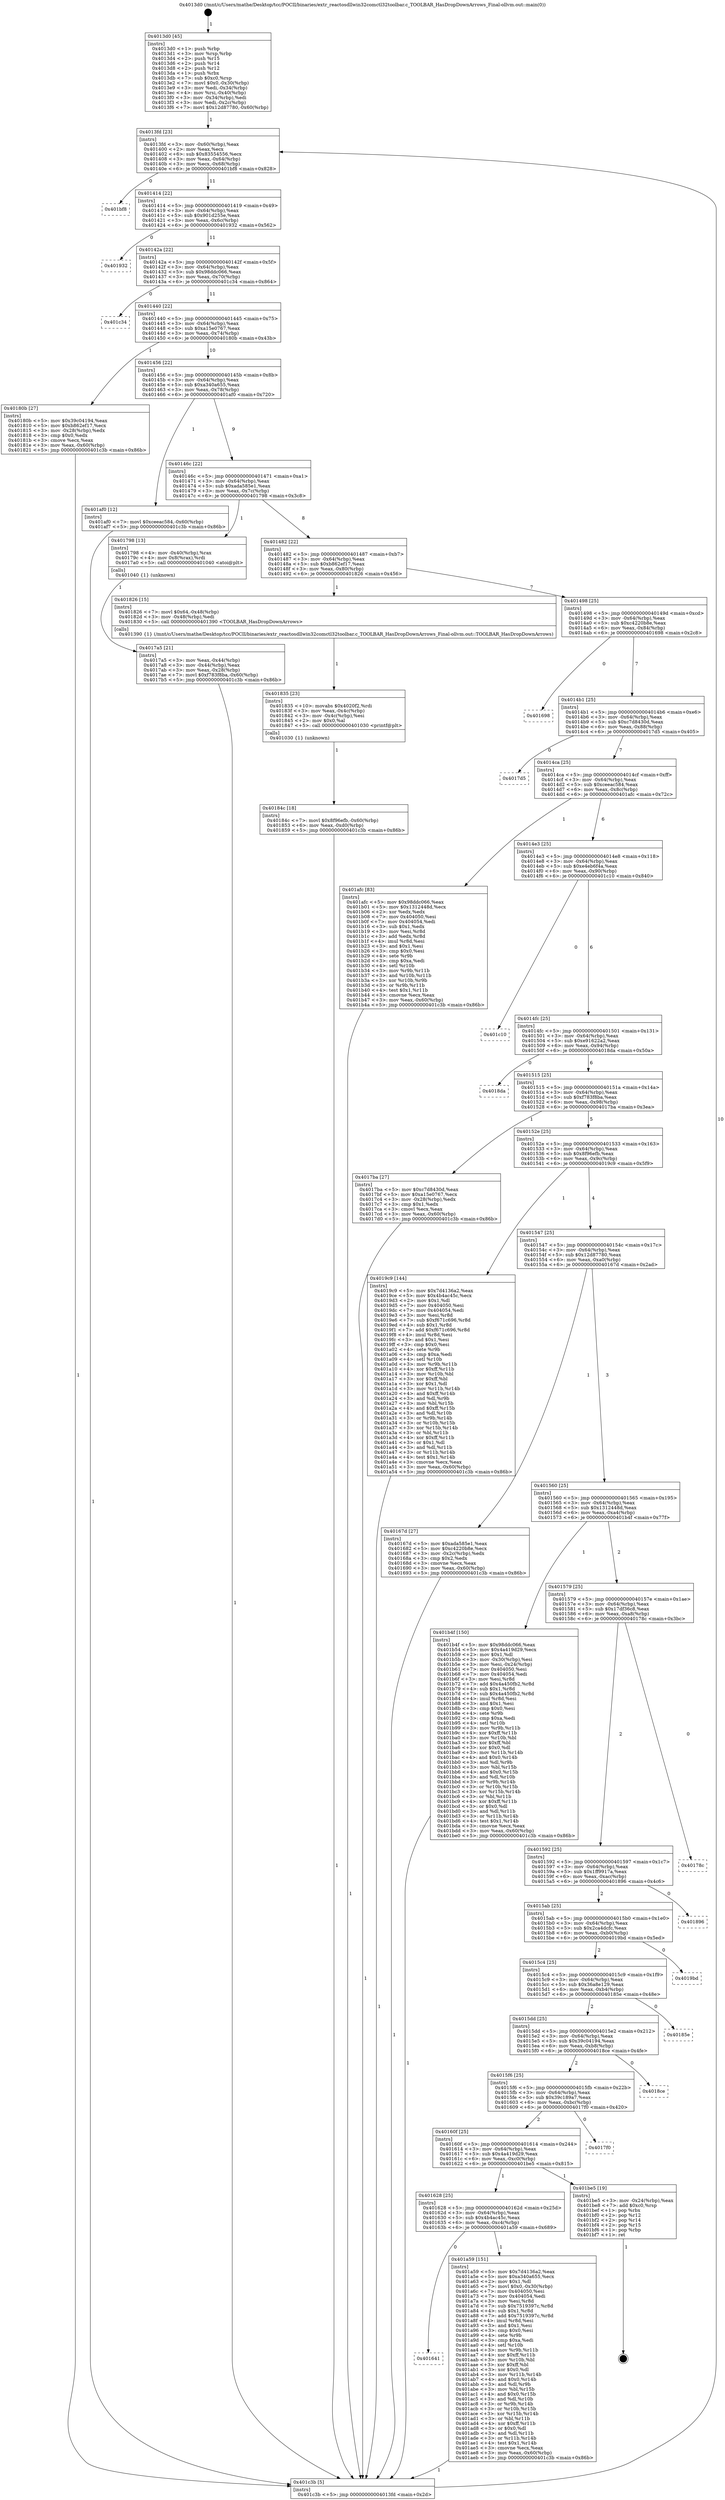 digraph "0x4013d0" {
  label = "0x4013d0 (/mnt/c/Users/mathe/Desktop/tcc/POCII/binaries/extr_reactosdllwin32comctl32toolbar.c_TOOLBAR_HasDropDownArrows_Final-ollvm.out::main(0))"
  labelloc = "t"
  node[shape=record]

  Entry [label="",width=0.3,height=0.3,shape=circle,fillcolor=black,style=filled]
  "0x4013fd" [label="{
     0x4013fd [23]\l
     | [instrs]\l
     &nbsp;&nbsp;0x4013fd \<+3\>: mov -0x60(%rbp),%eax\l
     &nbsp;&nbsp;0x401400 \<+2\>: mov %eax,%ecx\l
     &nbsp;&nbsp;0x401402 \<+6\>: sub $0x83554556,%ecx\l
     &nbsp;&nbsp;0x401408 \<+3\>: mov %eax,-0x64(%rbp)\l
     &nbsp;&nbsp;0x40140b \<+3\>: mov %ecx,-0x68(%rbp)\l
     &nbsp;&nbsp;0x40140e \<+6\>: je 0000000000401bf8 \<main+0x828\>\l
  }"]
  "0x401bf8" [label="{
     0x401bf8\l
  }", style=dashed]
  "0x401414" [label="{
     0x401414 [22]\l
     | [instrs]\l
     &nbsp;&nbsp;0x401414 \<+5\>: jmp 0000000000401419 \<main+0x49\>\l
     &nbsp;&nbsp;0x401419 \<+3\>: mov -0x64(%rbp),%eax\l
     &nbsp;&nbsp;0x40141c \<+5\>: sub $0x901d255e,%eax\l
     &nbsp;&nbsp;0x401421 \<+3\>: mov %eax,-0x6c(%rbp)\l
     &nbsp;&nbsp;0x401424 \<+6\>: je 0000000000401932 \<main+0x562\>\l
  }"]
  Exit [label="",width=0.3,height=0.3,shape=circle,fillcolor=black,style=filled,peripheries=2]
  "0x401932" [label="{
     0x401932\l
  }", style=dashed]
  "0x40142a" [label="{
     0x40142a [22]\l
     | [instrs]\l
     &nbsp;&nbsp;0x40142a \<+5\>: jmp 000000000040142f \<main+0x5f\>\l
     &nbsp;&nbsp;0x40142f \<+3\>: mov -0x64(%rbp),%eax\l
     &nbsp;&nbsp;0x401432 \<+5\>: sub $0x98ddc066,%eax\l
     &nbsp;&nbsp;0x401437 \<+3\>: mov %eax,-0x70(%rbp)\l
     &nbsp;&nbsp;0x40143a \<+6\>: je 0000000000401c34 \<main+0x864\>\l
  }"]
  "0x401641" [label="{
     0x401641\l
  }", style=dashed]
  "0x401c34" [label="{
     0x401c34\l
  }", style=dashed]
  "0x401440" [label="{
     0x401440 [22]\l
     | [instrs]\l
     &nbsp;&nbsp;0x401440 \<+5\>: jmp 0000000000401445 \<main+0x75\>\l
     &nbsp;&nbsp;0x401445 \<+3\>: mov -0x64(%rbp),%eax\l
     &nbsp;&nbsp;0x401448 \<+5\>: sub $0xa15e0767,%eax\l
     &nbsp;&nbsp;0x40144d \<+3\>: mov %eax,-0x74(%rbp)\l
     &nbsp;&nbsp;0x401450 \<+6\>: je 000000000040180b \<main+0x43b\>\l
  }"]
  "0x401a59" [label="{
     0x401a59 [151]\l
     | [instrs]\l
     &nbsp;&nbsp;0x401a59 \<+5\>: mov $0x7d4136a2,%eax\l
     &nbsp;&nbsp;0x401a5e \<+5\>: mov $0xa340a655,%ecx\l
     &nbsp;&nbsp;0x401a63 \<+2\>: mov $0x1,%dl\l
     &nbsp;&nbsp;0x401a65 \<+7\>: movl $0x0,-0x30(%rbp)\l
     &nbsp;&nbsp;0x401a6c \<+7\>: mov 0x404050,%esi\l
     &nbsp;&nbsp;0x401a73 \<+7\>: mov 0x404054,%edi\l
     &nbsp;&nbsp;0x401a7a \<+3\>: mov %esi,%r8d\l
     &nbsp;&nbsp;0x401a7d \<+7\>: sub $0x7519397c,%r8d\l
     &nbsp;&nbsp;0x401a84 \<+4\>: sub $0x1,%r8d\l
     &nbsp;&nbsp;0x401a88 \<+7\>: add $0x7519397c,%r8d\l
     &nbsp;&nbsp;0x401a8f \<+4\>: imul %r8d,%esi\l
     &nbsp;&nbsp;0x401a93 \<+3\>: and $0x1,%esi\l
     &nbsp;&nbsp;0x401a96 \<+3\>: cmp $0x0,%esi\l
     &nbsp;&nbsp;0x401a99 \<+4\>: sete %r9b\l
     &nbsp;&nbsp;0x401a9d \<+3\>: cmp $0xa,%edi\l
     &nbsp;&nbsp;0x401aa0 \<+4\>: setl %r10b\l
     &nbsp;&nbsp;0x401aa4 \<+3\>: mov %r9b,%r11b\l
     &nbsp;&nbsp;0x401aa7 \<+4\>: xor $0xff,%r11b\l
     &nbsp;&nbsp;0x401aab \<+3\>: mov %r10b,%bl\l
     &nbsp;&nbsp;0x401aae \<+3\>: xor $0xff,%bl\l
     &nbsp;&nbsp;0x401ab1 \<+3\>: xor $0x0,%dl\l
     &nbsp;&nbsp;0x401ab4 \<+3\>: mov %r11b,%r14b\l
     &nbsp;&nbsp;0x401ab7 \<+4\>: and $0x0,%r14b\l
     &nbsp;&nbsp;0x401abb \<+3\>: and %dl,%r9b\l
     &nbsp;&nbsp;0x401abe \<+3\>: mov %bl,%r15b\l
     &nbsp;&nbsp;0x401ac1 \<+4\>: and $0x0,%r15b\l
     &nbsp;&nbsp;0x401ac5 \<+3\>: and %dl,%r10b\l
     &nbsp;&nbsp;0x401ac8 \<+3\>: or %r9b,%r14b\l
     &nbsp;&nbsp;0x401acb \<+3\>: or %r10b,%r15b\l
     &nbsp;&nbsp;0x401ace \<+3\>: xor %r15b,%r14b\l
     &nbsp;&nbsp;0x401ad1 \<+3\>: or %bl,%r11b\l
     &nbsp;&nbsp;0x401ad4 \<+4\>: xor $0xff,%r11b\l
     &nbsp;&nbsp;0x401ad8 \<+3\>: or $0x0,%dl\l
     &nbsp;&nbsp;0x401adb \<+3\>: and %dl,%r11b\l
     &nbsp;&nbsp;0x401ade \<+3\>: or %r11b,%r14b\l
     &nbsp;&nbsp;0x401ae1 \<+4\>: test $0x1,%r14b\l
     &nbsp;&nbsp;0x401ae5 \<+3\>: cmovne %ecx,%eax\l
     &nbsp;&nbsp;0x401ae8 \<+3\>: mov %eax,-0x60(%rbp)\l
     &nbsp;&nbsp;0x401aeb \<+5\>: jmp 0000000000401c3b \<main+0x86b\>\l
  }"]
  "0x40180b" [label="{
     0x40180b [27]\l
     | [instrs]\l
     &nbsp;&nbsp;0x40180b \<+5\>: mov $0x39c04194,%eax\l
     &nbsp;&nbsp;0x401810 \<+5\>: mov $0xb862ef17,%ecx\l
     &nbsp;&nbsp;0x401815 \<+3\>: mov -0x28(%rbp),%edx\l
     &nbsp;&nbsp;0x401818 \<+3\>: cmp $0x0,%edx\l
     &nbsp;&nbsp;0x40181b \<+3\>: cmove %ecx,%eax\l
     &nbsp;&nbsp;0x40181e \<+3\>: mov %eax,-0x60(%rbp)\l
     &nbsp;&nbsp;0x401821 \<+5\>: jmp 0000000000401c3b \<main+0x86b\>\l
  }"]
  "0x401456" [label="{
     0x401456 [22]\l
     | [instrs]\l
     &nbsp;&nbsp;0x401456 \<+5\>: jmp 000000000040145b \<main+0x8b\>\l
     &nbsp;&nbsp;0x40145b \<+3\>: mov -0x64(%rbp),%eax\l
     &nbsp;&nbsp;0x40145e \<+5\>: sub $0xa340a655,%eax\l
     &nbsp;&nbsp;0x401463 \<+3\>: mov %eax,-0x78(%rbp)\l
     &nbsp;&nbsp;0x401466 \<+6\>: je 0000000000401af0 \<main+0x720\>\l
  }"]
  "0x401628" [label="{
     0x401628 [25]\l
     | [instrs]\l
     &nbsp;&nbsp;0x401628 \<+5\>: jmp 000000000040162d \<main+0x25d\>\l
     &nbsp;&nbsp;0x40162d \<+3\>: mov -0x64(%rbp),%eax\l
     &nbsp;&nbsp;0x401630 \<+5\>: sub $0x4b4ac45c,%eax\l
     &nbsp;&nbsp;0x401635 \<+6\>: mov %eax,-0xc4(%rbp)\l
     &nbsp;&nbsp;0x40163b \<+6\>: je 0000000000401a59 \<main+0x689\>\l
  }"]
  "0x401af0" [label="{
     0x401af0 [12]\l
     | [instrs]\l
     &nbsp;&nbsp;0x401af0 \<+7\>: movl $0xceeac584,-0x60(%rbp)\l
     &nbsp;&nbsp;0x401af7 \<+5\>: jmp 0000000000401c3b \<main+0x86b\>\l
  }"]
  "0x40146c" [label="{
     0x40146c [22]\l
     | [instrs]\l
     &nbsp;&nbsp;0x40146c \<+5\>: jmp 0000000000401471 \<main+0xa1\>\l
     &nbsp;&nbsp;0x401471 \<+3\>: mov -0x64(%rbp),%eax\l
     &nbsp;&nbsp;0x401474 \<+5\>: sub $0xada585e1,%eax\l
     &nbsp;&nbsp;0x401479 \<+3\>: mov %eax,-0x7c(%rbp)\l
     &nbsp;&nbsp;0x40147c \<+6\>: je 0000000000401798 \<main+0x3c8\>\l
  }"]
  "0x401be5" [label="{
     0x401be5 [19]\l
     | [instrs]\l
     &nbsp;&nbsp;0x401be5 \<+3\>: mov -0x24(%rbp),%eax\l
     &nbsp;&nbsp;0x401be8 \<+7\>: add $0xc0,%rsp\l
     &nbsp;&nbsp;0x401bef \<+1\>: pop %rbx\l
     &nbsp;&nbsp;0x401bf0 \<+2\>: pop %r12\l
     &nbsp;&nbsp;0x401bf2 \<+2\>: pop %r14\l
     &nbsp;&nbsp;0x401bf4 \<+2\>: pop %r15\l
     &nbsp;&nbsp;0x401bf6 \<+1\>: pop %rbp\l
     &nbsp;&nbsp;0x401bf7 \<+1\>: ret\l
  }"]
  "0x401798" [label="{
     0x401798 [13]\l
     | [instrs]\l
     &nbsp;&nbsp;0x401798 \<+4\>: mov -0x40(%rbp),%rax\l
     &nbsp;&nbsp;0x40179c \<+4\>: mov 0x8(%rax),%rdi\l
     &nbsp;&nbsp;0x4017a0 \<+5\>: call 0000000000401040 \<atoi@plt\>\l
     | [calls]\l
     &nbsp;&nbsp;0x401040 \{1\} (unknown)\l
  }"]
  "0x401482" [label="{
     0x401482 [22]\l
     | [instrs]\l
     &nbsp;&nbsp;0x401482 \<+5\>: jmp 0000000000401487 \<main+0xb7\>\l
     &nbsp;&nbsp;0x401487 \<+3\>: mov -0x64(%rbp),%eax\l
     &nbsp;&nbsp;0x40148a \<+5\>: sub $0xb862ef17,%eax\l
     &nbsp;&nbsp;0x40148f \<+3\>: mov %eax,-0x80(%rbp)\l
     &nbsp;&nbsp;0x401492 \<+6\>: je 0000000000401826 \<main+0x456\>\l
  }"]
  "0x40160f" [label="{
     0x40160f [25]\l
     | [instrs]\l
     &nbsp;&nbsp;0x40160f \<+5\>: jmp 0000000000401614 \<main+0x244\>\l
     &nbsp;&nbsp;0x401614 \<+3\>: mov -0x64(%rbp),%eax\l
     &nbsp;&nbsp;0x401617 \<+5\>: sub $0x4a419d29,%eax\l
     &nbsp;&nbsp;0x40161c \<+6\>: mov %eax,-0xc0(%rbp)\l
     &nbsp;&nbsp;0x401622 \<+6\>: je 0000000000401be5 \<main+0x815\>\l
  }"]
  "0x401826" [label="{
     0x401826 [15]\l
     | [instrs]\l
     &nbsp;&nbsp;0x401826 \<+7\>: movl $0x64,-0x48(%rbp)\l
     &nbsp;&nbsp;0x40182d \<+3\>: mov -0x48(%rbp),%edi\l
     &nbsp;&nbsp;0x401830 \<+5\>: call 0000000000401390 \<TOOLBAR_HasDropDownArrows\>\l
     | [calls]\l
     &nbsp;&nbsp;0x401390 \{1\} (/mnt/c/Users/mathe/Desktop/tcc/POCII/binaries/extr_reactosdllwin32comctl32toolbar.c_TOOLBAR_HasDropDownArrows_Final-ollvm.out::TOOLBAR_HasDropDownArrows)\l
  }"]
  "0x401498" [label="{
     0x401498 [25]\l
     | [instrs]\l
     &nbsp;&nbsp;0x401498 \<+5\>: jmp 000000000040149d \<main+0xcd\>\l
     &nbsp;&nbsp;0x40149d \<+3\>: mov -0x64(%rbp),%eax\l
     &nbsp;&nbsp;0x4014a0 \<+5\>: sub $0xc4220b8e,%eax\l
     &nbsp;&nbsp;0x4014a5 \<+6\>: mov %eax,-0x84(%rbp)\l
     &nbsp;&nbsp;0x4014ab \<+6\>: je 0000000000401698 \<main+0x2c8\>\l
  }"]
  "0x4017f0" [label="{
     0x4017f0\l
  }", style=dashed]
  "0x401698" [label="{
     0x401698\l
  }", style=dashed]
  "0x4014b1" [label="{
     0x4014b1 [25]\l
     | [instrs]\l
     &nbsp;&nbsp;0x4014b1 \<+5\>: jmp 00000000004014b6 \<main+0xe6\>\l
     &nbsp;&nbsp;0x4014b6 \<+3\>: mov -0x64(%rbp),%eax\l
     &nbsp;&nbsp;0x4014b9 \<+5\>: sub $0xc7d8430d,%eax\l
     &nbsp;&nbsp;0x4014be \<+6\>: mov %eax,-0x88(%rbp)\l
     &nbsp;&nbsp;0x4014c4 \<+6\>: je 00000000004017d5 \<main+0x405\>\l
  }"]
  "0x4015f6" [label="{
     0x4015f6 [25]\l
     | [instrs]\l
     &nbsp;&nbsp;0x4015f6 \<+5\>: jmp 00000000004015fb \<main+0x22b\>\l
     &nbsp;&nbsp;0x4015fb \<+3\>: mov -0x64(%rbp),%eax\l
     &nbsp;&nbsp;0x4015fe \<+5\>: sub $0x39c189a7,%eax\l
     &nbsp;&nbsp;0x401603 \<+6\>: mov %eax,-0xbc(%rbp)\l
     &nbsp;&nbsp;0x401609 \<+6\>: je 00000000004017f0 \<main+0x420\>\l
  }"]
  "0x4017d5" [label="{
     0x4017d5\l
  }", style=dashed]
  "0x4014ca" [label="{
     0x4014ca [25]\l
     | [instrs]\l
     &nbsp;&nbsp;0x4014ca \<+5\>: jmp 00000000004014cf \<main+0xff\>\l
     &nbsp;&nbsp;0x4014cf \<+3\>: mov -0x64(%rbp),%eax\l
     &nbsp;&nbsp;0x4014d2 \<+5\>: sub $0xceeac584,%eax\l
     &nbsp;&nbsp;0x4014d7 \<+6\>: mov %eax,-0x8c(%rbp)\l
     &nbsp;&nbsp;0x4014dd \<+6\>: je 0000000000401afc \<main+0x72c\>\l
  }"]
  "0x4018ce" [label="{
     0x4018ce\l
  }", style=dashed]
  "0x401afc" [label="{
     0x401afc [83]\l
     | [instrs]\l
     &nbsp;&nbsp;0x401afc \<+5\>: mov $0x98ddc066,%eax\l
     &nbsp;&nbsp;0x401b01 \<+5\>: mov $0x1312448d,%ecx\l
     &nbsp;&nbsp;0x401b06 \<+2\>: xor %edx,%edx\l
     &nbsp;&nbsp;0x401b08 \<+7\>: mov 0x404050,%esi\l
     &nbsp;&nbsp;0x401b0f \<+7\>: mov 0x404054,%edi\l
     &nbsp;&nbsp;0x401b16 \<+3\>: sub $0x1,%edx\l
     &nbsp;&nbsp;0x401b19 \<+3\>: mov %esi,%r8d\l
     &nbsp;&nbsp;0x401b1c \<+3\>: add %edx,%r8d\l
     &nbsp;&nbsp;0x401b1f \<+4\>: imul %r8d,%esi\l
     &nbsp;&nbsp;0x401b23 \<+3\>: and $0x1,%esi\l
     &nbsp;&nbsp;0x401b26 \<+3\>: cmp $0x0,%esi\l
     &nbsp;&nbsp;0x401b29 \<+4\>: sete %r9b\l
     &nbsp;&nbsp;0x401b2d \<+3\>: cmp $0xa,%edi\l
     &nbsp;&nbsp;0x401b30 \<+4\>: setl %r10b\l
     &nbsp;&nbsp;0x401b34 \<+3\>: mov %r9b,%r11b\l
     &nbsp;&nbsp;0x401b37 \<+3\>: and %r10b,%r11b\l
     &nbsp;&nbsp;0x401b3a \<+3\>: xor %r10b,%r9b\l
     &nbsp;&nbsp;0x401b3d \<+3\>: or %r9b,%r11b\l
     &nbsp;&nbsp;0x401b40 \<+4\>: test $0x1,%r11b\l
     &nbsp;&nbsp;0x401b44 \<+3\>: cmovne %ecx,%eax\l
     &nbsp;&nbsp;0x401b47 \<+3\>: mov %eax,-0x60(%rbp)\l
     &nbsp;&nbsp;0x401b4a \<+5\>: jmp 0000000000401c3b \<main+0x86b\>\l
  }"]
  "0x4014e3" [label="{
     0x4014e3 [25]\l
     | [instrs]\l
     &nbsp;&nbsp;0x4014e3 \<+5\>: jmp 00000000004014e8 \<main+0x118\>\l
     &nbsp;&nbsp;0x4014e8 \<+3\>: mov -0x64(%rbp),%eax\l
     &nbsp;&nbsp;0x4014eb \<+5\>: sub $0xe4eb6f4a,%eax\l
     &nbsp;&nbsp;0x4014f0 \<+6\>: mov %eax,-0x90(%rbp)\l
     &nbsp;&nbsp;0x4014f6 \<+6\>: je 0000000000401c10 \<main+0x840\>\l
  }"]
  "0x4015dd" [label="{
     0x4015dd [25]\l
     | [instrs]\l
     &nbsp;&nbsp;0x4015dd \<+5\>: jmp 00000000004015e2 \<main+0x212\>\l
     &nbsp;&nbsp;0x4015e2 \<+3\>: mov -0x64(%rbp),%eax\l
     &nbsp;&nbsp;0x4015e5 \<+5\>: sub $0x39c04194,%eax\l
     &nbsp;&nbsp;0x4015ea \<+6\>: mov %eax,-0xb8(%rbp)\l
     &nbsp;&nbsp;0x4015f0 \<+6\>: je 00000000004018ce \<main+0x4fe\>\l
  }"]
  "0x401c10" [label="{
     0x401c10\l
  }", style=dashed]
  "0x4014fc" [label="{
     0x4014fc [25]\l
     | [instrs]\l
     &nbsp;&nbsp;0x4014fc \<+5\>: jmp 0000000000401501 \<main+0x131\>\l
     &nbsp;&nbsp;0x401501 \<+3\>: mov -0x64(%rbp),%eax\l
     &nbsp;&nbsp;0x401504 \<+5\>: sub $0xe91622a2,%eax\l
     &nbsp;&nbsp;0x401509 \<+6\>: mov %eax,-0x94(%rbp)\l
     &nbsp;&nbsp;0x40150f \<+6\>: je 00000000004018da \<main+0x50a\>\l
  }"]
  "0x40185e" [label="{
     0x40185e\l
  }", style=dashed]
  "0x4018da" [label="{
     0x4018da\l
  }", style=dashed]
  "0x401515" [label="{
     0x401515 [25]\l
     | [instrs]\l
     &nbsp;&nbsp;0x401515 \<+5\>: jmp 000000000040151a \<main+0x14a\>\l
     &nbsp;&nbsp;0x40151a \<+3\>: mov -0x64(%rbp),%eax\l
     &nbsp;&nbsp;0x40151d \<+5\>: sub $0xf783f8ba,%eax\l
     &nbsp;&nbsp;0x401522 \<+6\>: mov %eax,-0x98(%rbp)\l
     &nbsp;&nbsp;0x401528 \<+6\>: je 00000000004017ba \<main+0x3ea\>\l
  }"]
  "0x4015c4" [label="{
     0x4015c4 [25]\l
     | [instrs]\l
     &nbsp;&nbsp;0x4015c4 \<+5\>: jmp 00000000004015c9 \<main+0x1f9\>\l
     &nbsp;&nbsp;0x4015c9 \<+3\>: mov -0x64(%rbp),%eax\l
     &nbsp;&nbsp;0x4015cc \<+5\>: sub $0x36a8e129,%eax\l
     &nbsp;&nbsp;0x4015d1 \<+6\>: mov %eax,-0xb4(%rbp)\l
     &nbsp;&nbsp;0x4015d7 \<+6\>: je 000000000040185e \<main+0x48e\>\l
  }"]
  "0x4017ba" [label="{
     0x4017ba [27]\l
     | [instrs]\l
     &nbsp;&nbsp;0x4017ba \<+5\>: mov $0xc7d8430d,%eax\l
     &nbsp;&nbsp;0x4017bf \<+5\>: mov $0xa15e0767,%ecx\l
     &nbsp;&nbsp;0x4017c4 \<+3\>: mov -0x28(%rbp),%edx\l
     &nbsp;&nbsp;0x4017c7 \<+3\>: cmp $0x1,%edx\l
     &nbsp;&nbsp;0x4017ca \<+3\>: cmovl %ecx,%eax\l
     &nbsp;&nbsp;0x4017cd \<+3\>: mov %eax,-0x60(%rbp)\l
     &nbsp;&nbsp;0x4017d0 \<+5\>: jmp 0000000000401c3b \<main+0x86b\>\l
  }"]
  "0x40152e" [label="{
     0x40152e [25]\l
     | [instrs]\l
     &nbsp;&nbsp;0x40152e \<+5\>: jmp 0000000000401533 \<main+0x163\>\l
     &nbsp;&nbsp;0x401533 \<+3\>: mov -0x64(%rbp),%eax\l
     &nbsp;&nbsp;0x401536 \<+5\>: sub $0x8f96efb,%eax\l
     &nbsp;&nbsp;0x40153b \<+6\>: mov %eax,-0x9c(%rbp)\l
     &nbsp;&nbsp;0x401541 \<+6\>: je 00000000004019c9 \<main+0x5f9\>\l
  }"]
  "0x4019bd" [label="{
     0x4019bd\l
  }", style=dashed]
  "0x4019c9" [label="{
     0x4019c9 [144]\l
     | [instrs]\l
     &nbsp;&nbsp;0x4019c9 \<+5\>: mov $0x7d4136a2,%eax\l
     &nbsp;&nbsp;0x4019ce \<+5\>: mov $0x4b4ac45c,%ecx\l
     &nbsp;&nbsp;0x4019d3 \<+2\>: mov $0x1,%dl\l
     &nbsp;&nbsp;0x4019d5 \<+7\>: mov 0x404050,%esi\l
     &nbsp;&nbsp;0x4019dc \<+7\>: mov 0x404054,%edi\l
     &nbsp;&nbsp;0x4019e3 \<+3\>: mov %esi,%r8d\l
     &nbsp;&nbsp;0x4019e6 \<+7\>: sub $0xf671c696,%r8d\l
     &nbsp;&nbsp;0x4019ed \<+4\>: sub $0x1,%r8d\l
     &nbsp;&nbsp;0x4019f1 \<+7\>: add $0xf671c696,%r8d\l
     &nbsp;&nbsp;0x4019f8 \<+4\>: imul %r8d,%esi\l
     &nbsp;&nbsp;0x4019fc \<+3\>: and $0x1,%esi\l
     &nbsp;&nbsp;0x4019ff \<+3\>: cmp $0x0,%esi\l
     &nbsp;&nbsp;0x401a02 \<+4\>: sete %r9b\l
     &nbsp;&nbsp;0x401a06 \<+3\>: cmp $0xa,%edi\l
     &nbsp;&nbsp;0x401a09 \<+4\>: setl %r10b\l
     &nbsp;&nbsp;0x401a0d \<+3\>: mov %r9b,%r11b\l
     &nbsp;&nbsp;0x401a10 \<+4\>: xor $0xff,%r11b\l
     &nbsp;&nbsp;0x401a14 \<+3\>: mov %r10b,%bl\l
     &nbsp;&nbsp;0x401a17 \<+3\>: xor $0xff,%bl\l
     &nbsp;&nbsp;0x401a1a \<+3\>: xor $0x1,%dl\l
     &nbsp;&nbsp;0x401a1d \<+3\>: mov %r11b,%r14b\l
     &nbsp;&nbsp;0x401a20 \<+4\>: and $0xff,%r14b\l
     &nbsp;&nbsp;0x401a24 \<+3\>: and %dl,%r9b\l
     &nbsp;&nbsp;0x401a27 \<+3\>: mov %bl,%r15b\l
     &nbsp;&nbsp;0x401a2a \<+4\>: and $0xff,%r15b\l
     &nbsp;&nbsp;0x401a2e \<+3\>: and %dl,%r10b\l
     &nbsp;&nbsp;0x401a31 \<+3\>: or %r9b,%r14b\l
     &nbsp;&nbsp;0x401a34 \<+3\>: or %r10b,%r15b\l
     &nbsp;&nbsp;0x401a37 \<+3\>: xor %r15b,%r14b\l
     &nbsp;&nbsp;0x401a3a \<+3\>: or %bl,%r11b\l
     &nbsp;&nbsp;0x401a3d \<+4\>: xor $0xff,%r11b\l
     &nbsp;&nbsp;0x401a41 \<+3\>: or $0x1,%dl\l
     &nbsp;&nbsp;0x401a44 \<+3\>: and %dl,%r11b\l
     &nbsp;&nbsp;0x401a47 \<+3\>: or %r11b,%r14b\l
     &nbsp;&nbsp;0x401a4a \<+4\>: test $0x1,%r14b\l
     &nbsp;&nbsp;0x401a4e \<+3\>: cmovne %ecx,%eax\l
     &nbsp;&nbsp;0x401a51 \<+3\>: mov %eax,-0x60(%rbp)\l
     &nbsp;&nbsp;0x401a54 \<+5\>: jmp 0000000000401c3b \<main+0x86b\>\l
  }"]
  "0x401547" [label="{
     0x401547 [25]\l
     | [instrs]\l
     &nbsp;&nbsp;0x401547 \<+5\>: jmp 000000000040154c \<main+0x17c\>\l
     &nbsp;&nbsp;0x40154c \<+3\>: mov -0x64(%rbp),%eax\l
     &nbsp;&nbsp;0x40154f \<+5\>: sub $0x12d87780,%eax\l
     &nbsp;&nbsp;0x401554 \<+6\>: mov %eax,-0xa0(%rbp)\l
     &nbsp;&nbsp;0x40155a \<+6\>: je 000000000040167d \<main+0x2ad\>\l
  }"]
  "0x4015ab" [label="{
     0x4015ab [25]\l
     | [instrs]\l
     &nbsp;&nbsp;0x4015ab \<+5\>: jmp 00000000004015b0 \<main+0x1e0\>\l
     &nbsp;&nbsp;0x4015b0 \<+3\>: mov -0x64(%rbp),%eax\l
     &nbsp;&nbsp;0x4015b3 \<+5\>: sub $0x2ca4dcfc,%eax\l
     &nbsp;&nbsp;0x4015b8 \<+6\>: mov %eax,-0xb0(%rbp)\l
     &nbsp;&nbsp;0x4015be \<+6\>: je 00000000004019bd \<main+0x5ed\>\l
  }"]
  "0x40167d" [label="{
     0x40167d [27]\l
     | [instrs]\l
     &nbsp;&nbsp;0x40167d \<+5\>: mov $0xada585e1,%eax\l
     &nbsp;&nbsp;0x401682 \<+5\>: mov $0xc4220b8e,%ecx\l
     &nbsp;&nbsp;0x401687 \<+3\>: mov -0x2c(%rbp),%edx\l
     &nbsp;&nbsp;0x40168a \<+3\>: cmp $0x2,%edx\l
     &nbsp;&nbsp;0x40168d \<+3\>: cmovne %ecx,%eax\l
     &nbsp;&nbsp;0x401690 \<+3\>: mov %eax,-0x60(%rbp)\l
     &nbsp;&nbsp;0x401693 \<+5\>: jmp 0000000000401c3b \<main+0x86b\>\l
  }"]
  "0x401560" [label="{
     0x401560 [25]\l
     | [instrs]\l
     &nbsp;&nbsp;0x401560 \<+5\>: jmp 0000000000401565 \<main+0x195\>\l
     &nbsp;&nbsp;0x401565 \<+3\>: mov -0x64(%rbp),%eax\l
     &nbsp;&nbsp;0x401568 \<+5\>: sub $0x1312448d,%eax\l
     &nbsp;&nbsp;0x40156d \<+6\>: mov %eax,-0xa4(%rbp)\l
     &nbsp;&nbsp;0x401573 \<+6\>: je 0000000000401b4f \<main+0x77f\>\l
  }"]
  "0x401c3b" [label="{
     0x401c3b [5]\l
     | [instrs]\l
     &nbsp;&nbsp;0x401c3b \<+5\>: jmp 00000000004013fd \<main+0x2d\>\l
  }"]
  "0x4013d0" [label="{
     0x4013d0 [45]\l
     | [instrs]\l
     &nbsp;&nbsp;0x4013d0 \<+1\>: push %rbp\l
     &nbsp;&nbsp;0x4013d1 \<+3\>: mov %rsp,%rbp\l
     &nbsp;&nbsp;0x4013d4 \<+2\>: push %r15\l
     &nbsp;&nbsp;0x4013d6 \<+2\>: push %r14\l
     &nbsp;&nbsp;0x4013d8 \<+2\>: push %r12\l
     &nbsp;&nbsp;0x4013da \<+1\>: push %rbx\l
     &nbsp;&nbsp;0x4013db \<+7\>: sub $0xc0,%rsp\l
     &nbsp;&nbsp;0x4013e2 \<+7\>: movl $0x0,-0x30(%rbp)\l
     &nbsp;&nbsp;0x4013e9 \<+3\>: mov %edi,-0x34(%rbp)\l
     &nbsp;&nbsp;0x4013ec \<+4\>: mov %rsi,-0x40(%rbp)\l
     &nbsp;&nbsp;0x4013f0 \<+3\>: mov -0x34(%rbp),%edi\l
     &nbsp;&nbsp;0x4013f3 \<+3\>: mov %edi,-0x2c(%rbp)\l
     &nbsp;&nbsp;0x4013f6 \<+7\>: movl $0x12d87780,-0x60(%rbp)\l
  }"]
  "0x4017a5" [label="{
     0x4017a5 [21]\l
     | [instrs]\l
     &nbsp;&nbsp;0x4017a5 \<+3\>: mov %eax,-0x44(%rbp)\l
     &nbsp;&nbsp;0x4017a8 \<+3\>: mov -0x44(%rbp),%eax\l
     &nbsp;&nbsp;0x4017ab \<+3\>: mov %eax,-0x28(%rbp)\l
     &nbsp;&nbsp;0x4017ae \<+7\>: movl $0xf783f8ba,-0x60(%rbp)\l
     &nbsp;&nbsp;0x4017b5 \<+5\>: jmp 0000000000401c3b \<main+0x86b\>\l
  }"]
  "0x401835" [label="{
     0x401835 [23]\l
     | [instrs]\l
     &nbsp;&nbsp;0x401835 \<+10\>: movabs $0x4020f2,%rdi\l
     &nbsp;&nbsp;0x40183f \<+3\>: mov %eax,-0x4c(%rbp)\l
     &nbsp;&nbsp;0x401842 \<+3\>: mov -0x4c(%rbp),%esi\l
     &nbsp;&nbsp;0x401845 \<+2\>: mov $0x0,%al\l
     &nbsp;&nbsp;0x401847 \<+5\>: call 0000000000401030 \<printf@plt\>\l
     | [calls]\l
     &nbsp;&nbsp;0x401030 \{1\} (unknown)\l
  }"]
  "0x40184c" [label="{
     0x40184c [18]\l
     | [instrs]\l
     &nbsp;&nbsp;0x40184c \<+7\>: movl $0x8f96efb,-0x60(%rbp)\l
     &nbsp;&nbsp;0x401853 \<+6\>: mov %eax,-0xd0(%rbp)\l
     &nbsp;&nbsp;0x401859 \<+5\>: jmp 0000000000401c3b \<main+0x86b\>\l
  }"]
  "0x401896" [label="{
     0x401896\l
  }", style=dashed]
  "0x401b4f" [label="{
     0x401b4f [150]\l
     | [instrs]\l
     &nbsp;&nbsp;0x401b4f \<+5\>: mov $0x98ddc066,%eax\l
     &nbsp;&nbsp;0x401b54 \<+5\>: mov $0x4a419d29,%ecx\l
     &nbsp;&nbsp;0x401b59 \<+2\>: mov $0x1,%dl\l
     &nbsp;&nbsp;0x401b5b \<+3\>: mov -0x30(%rbp),%esi\l
     &nbsp;&nbsp;0x401b5e \<+3\>: mov %esi,-0x24(%rbp)\l
     &nbsp;&nbsp;0x401b61 \<+7\>: mov 0x404050,%esi\l
     &nbsp;&nbsp;0x401b68 \<+7\>: mov 0x404054,%edi\l
     &nbsp;&nbsp;0x401b6f \<+3\>: mov %esi,%r8d\l
     &nbsp;&nbsp;0x401b72 \<+7\>: add $0x4a450fb2,%r8d\l
     &nbsp;&nbsp;0x401b79 \<+4\>: sub $0x1,%r8d\l
     &nbsp;&nbsp;0x401b7d \<+7\>: sub $0x4a450fb2,%r8d\l
     &nbsp;&nbsp;0x401b84 \<+4\>: imul %r8d,%esi\l
     &nbsp;&nbsp;0x401b88 \<+3\>: and $0x1,%esi\l
     &nbsp;&nbsp;0x401b8b \<+3\>: cmp $0x0,%esi\l
     &nbsp;&nbsp;0x401b8e \<+4\>: sete %r9b\l
     &nbsp;&nbsp;0x401b92 \<+3\>: cmp $0xa,%edi\l
     &nbsp;&nbsp;0x401b95 \<+4\>: setl %r10b\l
     &nbsp;&nbsp;0x401b99 \<+3\>: mov %r9b,%r11b\l
     &nbsp;&nbsp;0x401b9c \<+4\>: xor $0xff,%r11b\l
     &nbsp;&nbsp;0x401ba0 \<+3\>: mov %r10b,%bl\l
     &nbsp;&nbsp;0x401ba3 \<+3\>: xor $0xff,%bl\l
     &nbsp;&nbsp;0x401ba6 \<+3\>: xor $0x0,%dl\l
     &nbsp;&nbsp;0x401ba9 \<+3\>: mov %r11b,%r14b\l
     &nbsp;&nbsp;0x401bac \<+4\>: and $0x0,%r14b\l
     &nbsp;&nbsp;0x401bb0 \<+3\>: and %dl,%r9b\l
     &nbsp;&nbsp;0x401bb3 \<+3\>: mov %bl,%r15b\l
     &nbsp;&nbsp;0x401bb6 \<+4\>: and $0x0,%r15b\l
     &nbsp;&nbsp;0x401bba \<+3\>: and %dl,%r10b\l
     &nbsp;&nbsp;0x401bbd \<+3\>: or %r9b,%r14b\l
     &nbsp;&nbsp;0x401bc0 \<+3\>: or %r10b,%r15b\l
     &nbsp;&nbsp;0x401bc3 \<+3\>: xor %r15b,%r14b\l
     &nbsp;&nbsp;0x401bc6 \<+3\>: or %bl,%r11b\l
     &nbsp;&nbsp;0x401bc9 \<+4\>: xor $0xff,%r11b\l
     &nbsp;&nbsp;0x401bcd \<+3\>: or $0x0,%dl\l
     &nbsp;&nbsp;0x401bd0 \<+3\>: and %dl,%r11b\l
     &nbsp;&nbsp;0x401bd3 \<+3\>: or %r11b,%r14b\l
     &nbsp;&nbsp;0x401bd6 \<+4\>: test $0x1,%r14b\l
     &nbsp;&nbsp;0x401bda \<+3\>: cmovne %ecx,%eax\l
     &nbsp;&nbsp;0x401bdd \<+3\>: mov %eax,-0x60(%rbp)\l
     &nbsp;&nbsp;0x401be0 \<+5\>: jmp 0000000000401c3b \<main+0x86b\>\l
  }"]
  "0x401579" [label="{
     0x401579 [25]\l
     | [instrs]\l
     &nbsp;&nbsp;0x401579 \<+5\>: jmp 000000000040157e \<main+0x1ae\>\l
     &nbsp;&nbsp;0x40157e \<+3\>: mov -0x64(%rbp),%eax\l
     &nbsp;&nbsp;0x401581 \<+5\>: sub $0x17df36c8,%eax\l
     &nbsp;&nbsp;0x401586 \<+6\>: mov %eax,-0xa8(%rbp)\l
     &nbsp;&nbsp;0x40158c \<+6\>: je 000000000040178c \<main+0x3bc\>\l
  }"]
  "0x401592" [label="{
     0x401592 [25]\l
     | [instrs]\l
     &nbsp;&nbsp;0x401592 \<+5\>: jmp 0000000000401597 \<main+0x1c7\>\l
     &nbsp;&nbsp;0x401597 \<+3\>: mov -0x64(%rbp),%eax\l
     &nbsp;&nbsp;0x40159a \<+5\>: sub $0x1ff9917a,%eax\l
     &nbsp;&nbsp;0x40159f \<+6\>: mov %eax,-0xac(%rbp)\l
     &nbsp;&nbsp;0x4015a5 \<+6\>: je 0000000000401896 \<main+0x4c6\>\l
  }"]
  "0x40178c" [label="{
     0x40178c\l
  }", style=dashed]
  Entry -> "0x4013d0" [label=" 1"]
  "0x4013fd" -> "0x401bf8" [label=" 0"]
  "0x4013fd" -> "0x401414" [label=" 11"]
  "0x401be5" -> Exit [label=" 1"]
  "0x401414" -> "0x401932" [label=" 0"]
  "0x401414" -> "0x40142a" [label=" 11"]
  "0x401b4f" -> "0x401c3b" [label=" 1"]
  "0x40142a" -> "0x401c34" [label=" 0"]
  "0x40142a" -> "0x401440" [label=" 11"]
  "0x401afc" -> "0x401c3b" [label=" 1"]
  "0x401440" -> "0x40180b" [label=" 1"]
  "0x401440" -> "0x401456" [label=" 10"]
  "0x401af0" -> "0x401c3b" [label=" 1"]
  "0x401456" -> "0x401af0" [label=" 1"]
  "0x401456" -> "0x40146c" [label=" 9"]
  "0x401628" -> "0x401641" [label=" 0"]
  "0x40146c" -> "0x401798" [label=" 1"]
  "0x40146c" -> "0x401482" [label=" 8"]
  "0x401628" -> "0x401a59" [label=" 1"]
  "0x401482" -> "0x401826" [label=" 1"]
  "0x401482" -> "0x401498" [label=" 7"]
  "0x40160f" -> "0x401628" [label=" 1"]
  "0x401498" -> "0x401698" [label=" 0"]
  "0x401498" -> "0x4014b1" [label=" 7"]
  "0x40160f" -> "0x401be5" [label=" 1"]
  "0x4014b1" -> "0x4017d5" [label=" 0"]
  "0x4014b1" -> "0x4014ca" [label=" 7"]
  "0x4015f6" -> "0x40160f" [label=" 2"]
  "0x4014ca" -> "0x401afc" [label=" 1"]
  "0x4014ca" -> "0x4014e3" [label=" 6"]
  "0x4015f6" -> "0x4017f0" [label=" 0"]
  "0x4014e3" -> "0x401c10" [label=" 0"]
  "0x4014e3" -> "0x4014fc" [label=" 6"]
  "0x4015dd" -> "0x4015f6" [label=" 2"]
  "0x4014fc" -> "0x4018da" [label=" 0"]
  "0x4014fc" -> "0x401515" [label=" 6"]
  "0x4015dd" -> "0x4018ce" [label=" 0"]
  "0x401515" -> "0x4017ba" [label=" 1"]
  "0x401515" -> "0x40152e" [label=" 5"]
  "0x4015c4" -> "0x4015dd" [label=" 2"]
  "0x40152e" -> "0x4019c9" [label=" 1"]
  "0x40152e" -> "0x401547" [label=" 4"]
  "0x4015c4" -> "0x40185e" [label=" 0"]
  "0x401547" -> "0x40167d" [label=" 1"]
  "0x401547" -> "0x401560" [label=" 3"]
  "0x40167d" -> "0x401c3b" [label=" 1"]
  "0x4013d0" -> "0x4013fd" [label=" 1"]
  "0x401c3b" -> "0x4013fd" [label=" 10"]
  "0x401798" -> "0x4017a5" [label=" 1"]
  "0x4017a5" -> "0x401c3b" [label=" 1"]
  "0x4017ba" -> "0x401c3b" [label=" 1"]
  "0x40180b" -> "0x401c3b" [label=" 1"]
  "0x401826" -> "0x401835" [label=" 1"]
  "0x401835" -> "0x40184c" [label=" 1"]
  "0x40184c" -> "0x401c3b" [label=" 1"]
  "0x4019c9" -> "0x401c3b" [label=" 1"]
  "0x4015ab" -> "0x4015c4" [label=" 2"]
  "0x401560" -> "0x401b4f" [label=" 1"]
  "0x401560" -> "0x401579" [label=" 2"]
  "0x4015ab" -> "0x4019bd" [label=" 0"]
  "0x401579" -> "0x40178c" [label=" 0"]
  "0x401579" -> "0x401592" [label=" 2"]
  "0x401a59" -> "0x401c3b" [label=" 1"]
  "0x401592" -> "0x401896" [label=" 0"]
  "0x401592" -> "0x4015ab" [label=" 2"]
}
